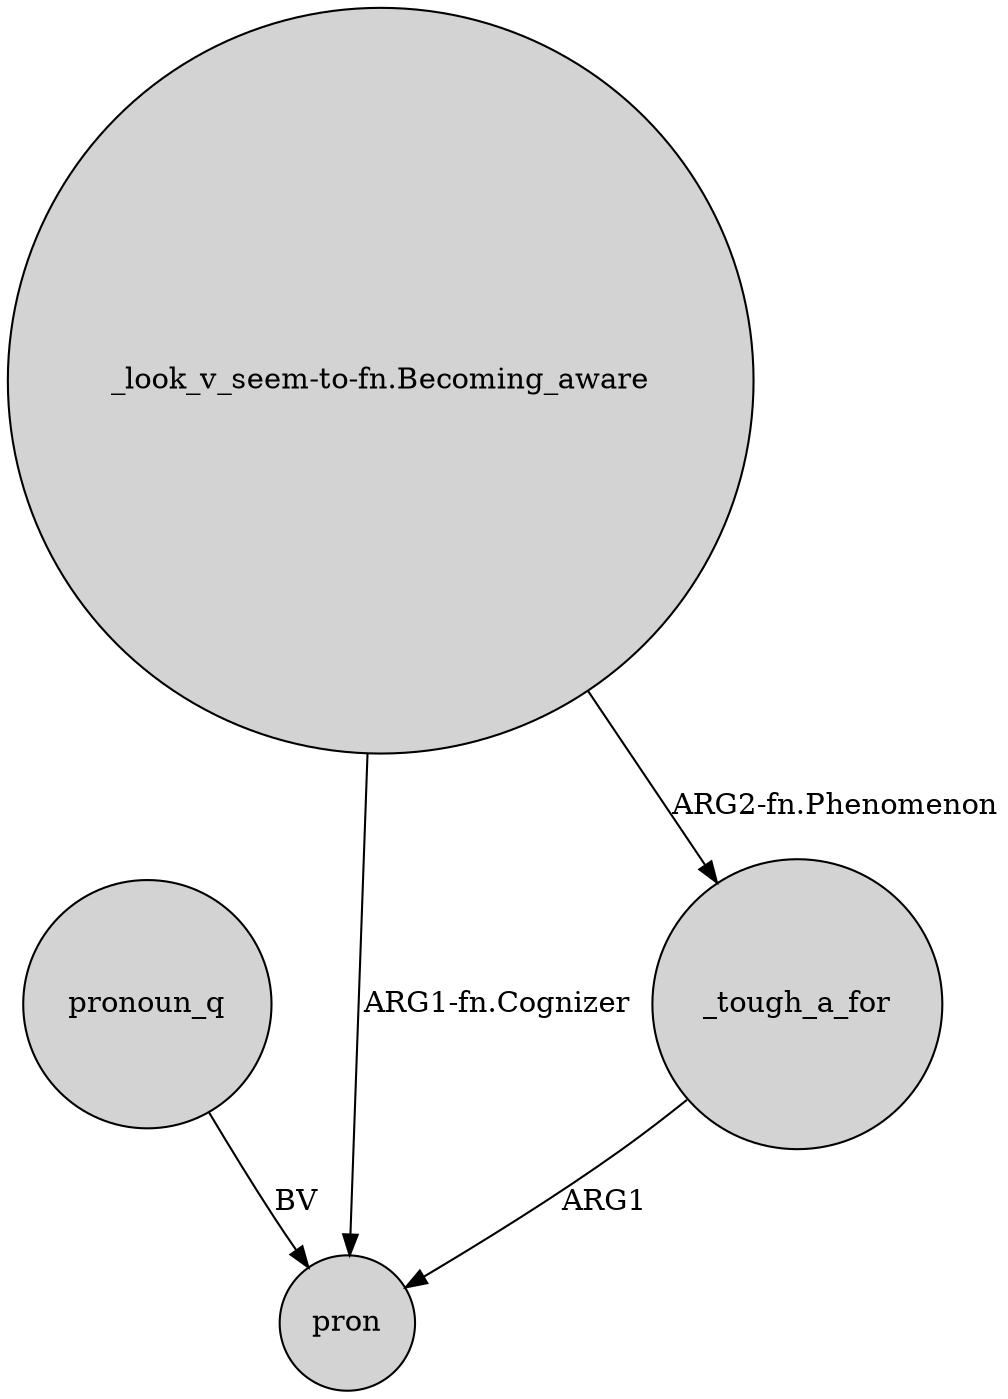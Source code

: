 digraph {
	node [shape=circle style=filled]
	pronoun_q -> pron [label=BV]
	"_look_v_seem-to-fn.Becoming_aware" -> pron [label="ARG1-fn.Cognizer"]
	_tough_a_for -> pron [label=ARG1]
	"_look_v_seem-to-fn.Becoming_aware" -> _tough_a_for [label="ARG2-fn.Phenomenon"]
}

